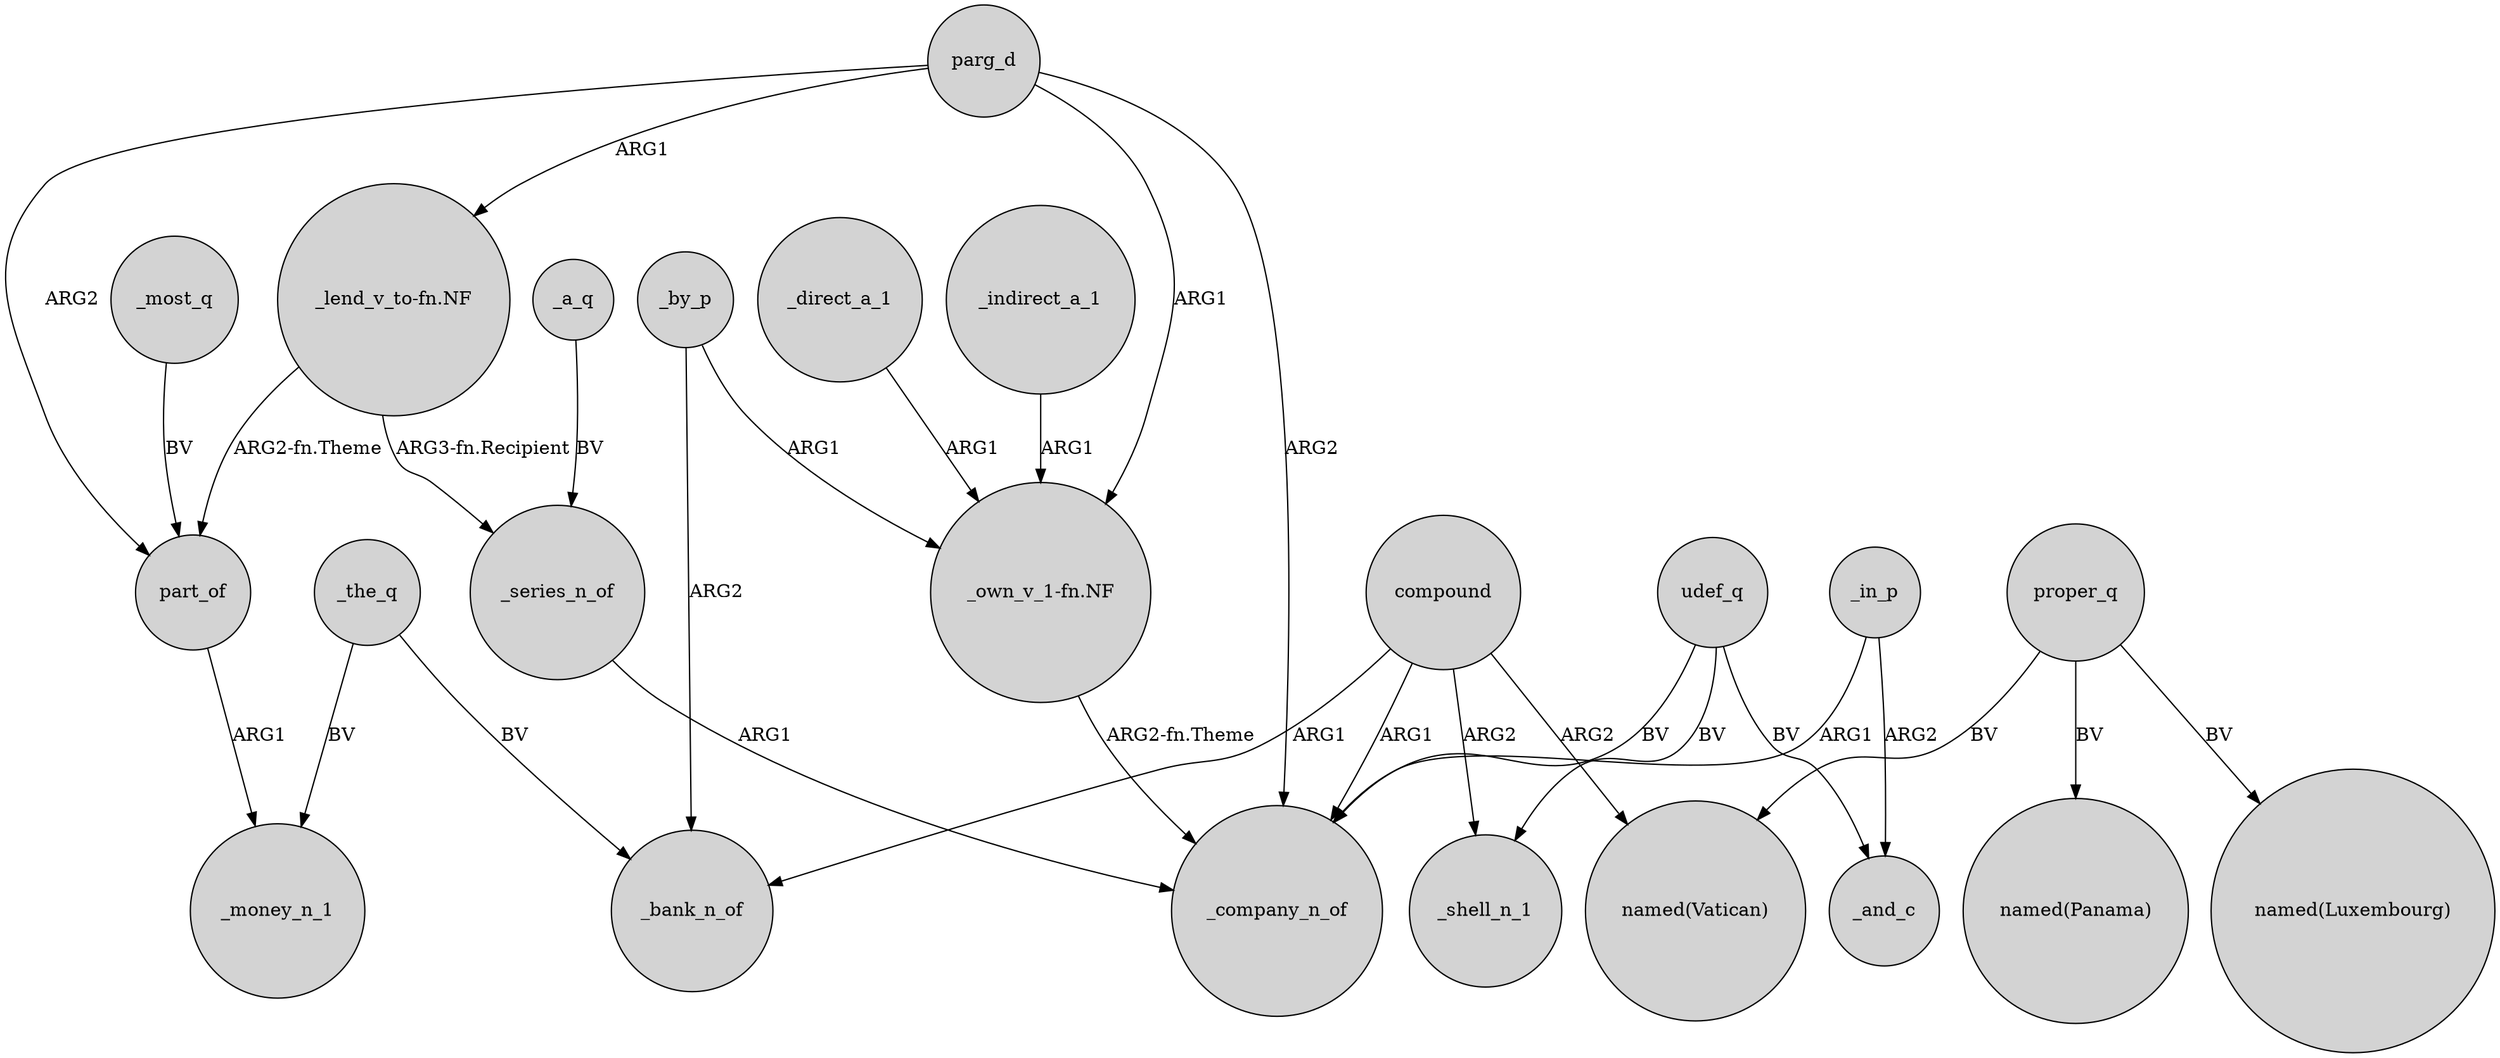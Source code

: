 digraph {
	node [shape=circle style=filled]
	_the_q -> _money_n_1 [label=BV]
	compound -> _bank_n_of [label=ARG1]
	compound -> "named(Vatican)" [label=ARG2]
	parg_d -> "_own_v_1-fn.NF" [label=ARG1]
	"_lend_v_to-fn.NF" -> _series_n_of [label="ARG3-fn.Recipient"]
	proper_q -> "named(Panama)" [label=BV]
	compound -> _company_n_of [label=ARG1]
	part_of -> _money_n_1 [label=ARG1]
	compound -> _shell_n_1 [label=ARG2]
	_the_q -> _bank_n_of [label=BV]
	_a_q -> _series_n_of [label=BV]
	parg_d -> _company_n_of [label=ARG2]
	_by_p -> "_own_v_1-fn.NF" [label=ARG1]
	"_lend_v_to-fn.NF" -> part_of [label="ARG2-fn.Theme"]
	"_own_v_1-fn.NF" -> _company_n_of [label="ARG2-fn.Theme"]
	_by_p -> _bank_n_of [label=ARG2]
	_direct_a_1 -> "_own_v_1-fn.NF" [label=ARG1]
	_series_n_of -> _company_n_of [label=ARG1]
	_most_q -> part_of [label=BV]
	_indirect_a_1 -> "_own_v_1-fn.NF" [label=ARG1]
	parg_d -> part_of [label=ARG2]
	parg_d -> "_lend_v_to-fn.NF" [label=ARG1]
	udef_q -> _company_n_of [label=BV]
	udef_q -> _and_c [label=BV]
	_in_p -> _company_n_of [label=ARG1]
	udef_q -> _shell_n_1 [label=BV]
	_in_p -> _and_c [label=ARG2]
	proper_q -> "named(Luxembourg)" [label=BV]
	proper_q -> "named(Vatican)" [label=BV]
}
